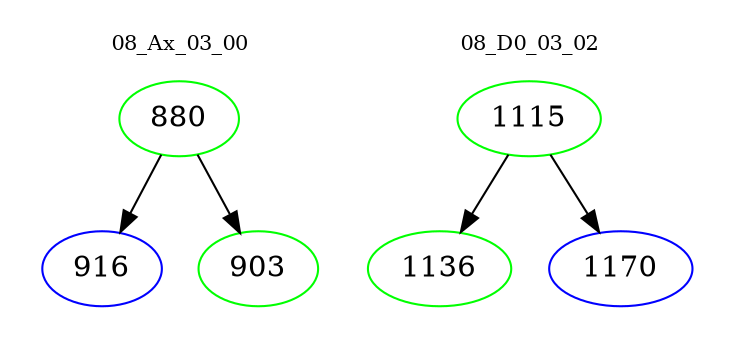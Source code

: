 digraph{
subgraph cluster_0 {
color = white
label = "08_Ax_03_00";
fontsize=10;
T0_880 [label="880", color="green"]
T0_880 -> T0_916 [color="black"]
T0_916 [label="916", color="blue"]
T0_880 -> T0_903 [color="black"]
T0_903 [label="903", color="green"]
}
subgraph cluster_1 {
color = white
label = "08_D0_03_02";
fontsize=10;
T1_1115 [label="1115", color="green"]
T1_1115 -> T1_1136 [color="black"]
T1_1136 [label="1136", color="green"]
T1_1115 -> T1_1170 [color="black"]
T1_1170 [label="1170", color="blue"]
}
}

